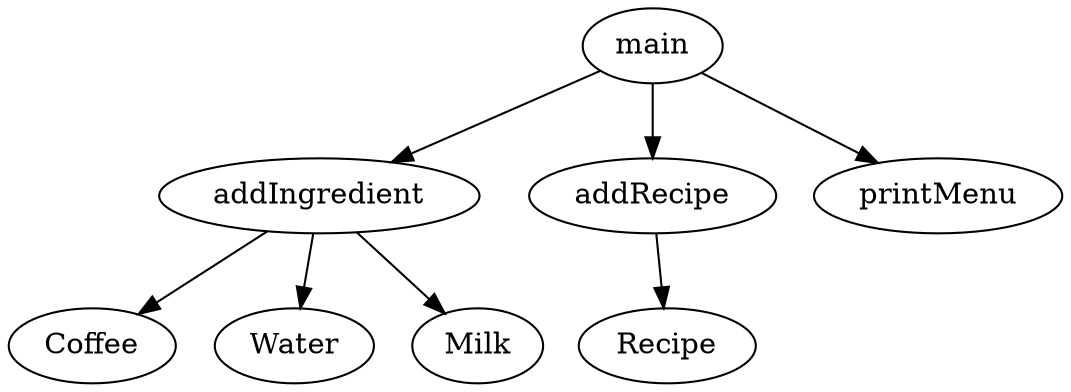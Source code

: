 digraph Cafe {
IDmain [label="main"];
IDaddIngredient [label="addIngredient"];
IDCoffee [label="Coffee"];
IDWater [label="Water"];
IDaddRecipe [label="addRecipe"];
IDRecipe [label="Recipe"];
IDMilk [label="Milk"];
IDprintMenu [label="printMenu"];
IDmain -> IDaddIngredient;
IDmain -> IDaddRecipe;
IDmain -> IDprintMenu;
IDaddIngredient -> IDCoffee;
IDaddIngredient -> IDWater;
IDaddIngredient -> IDMilk;
IDaddRecipe -> IDRecipe;
}
